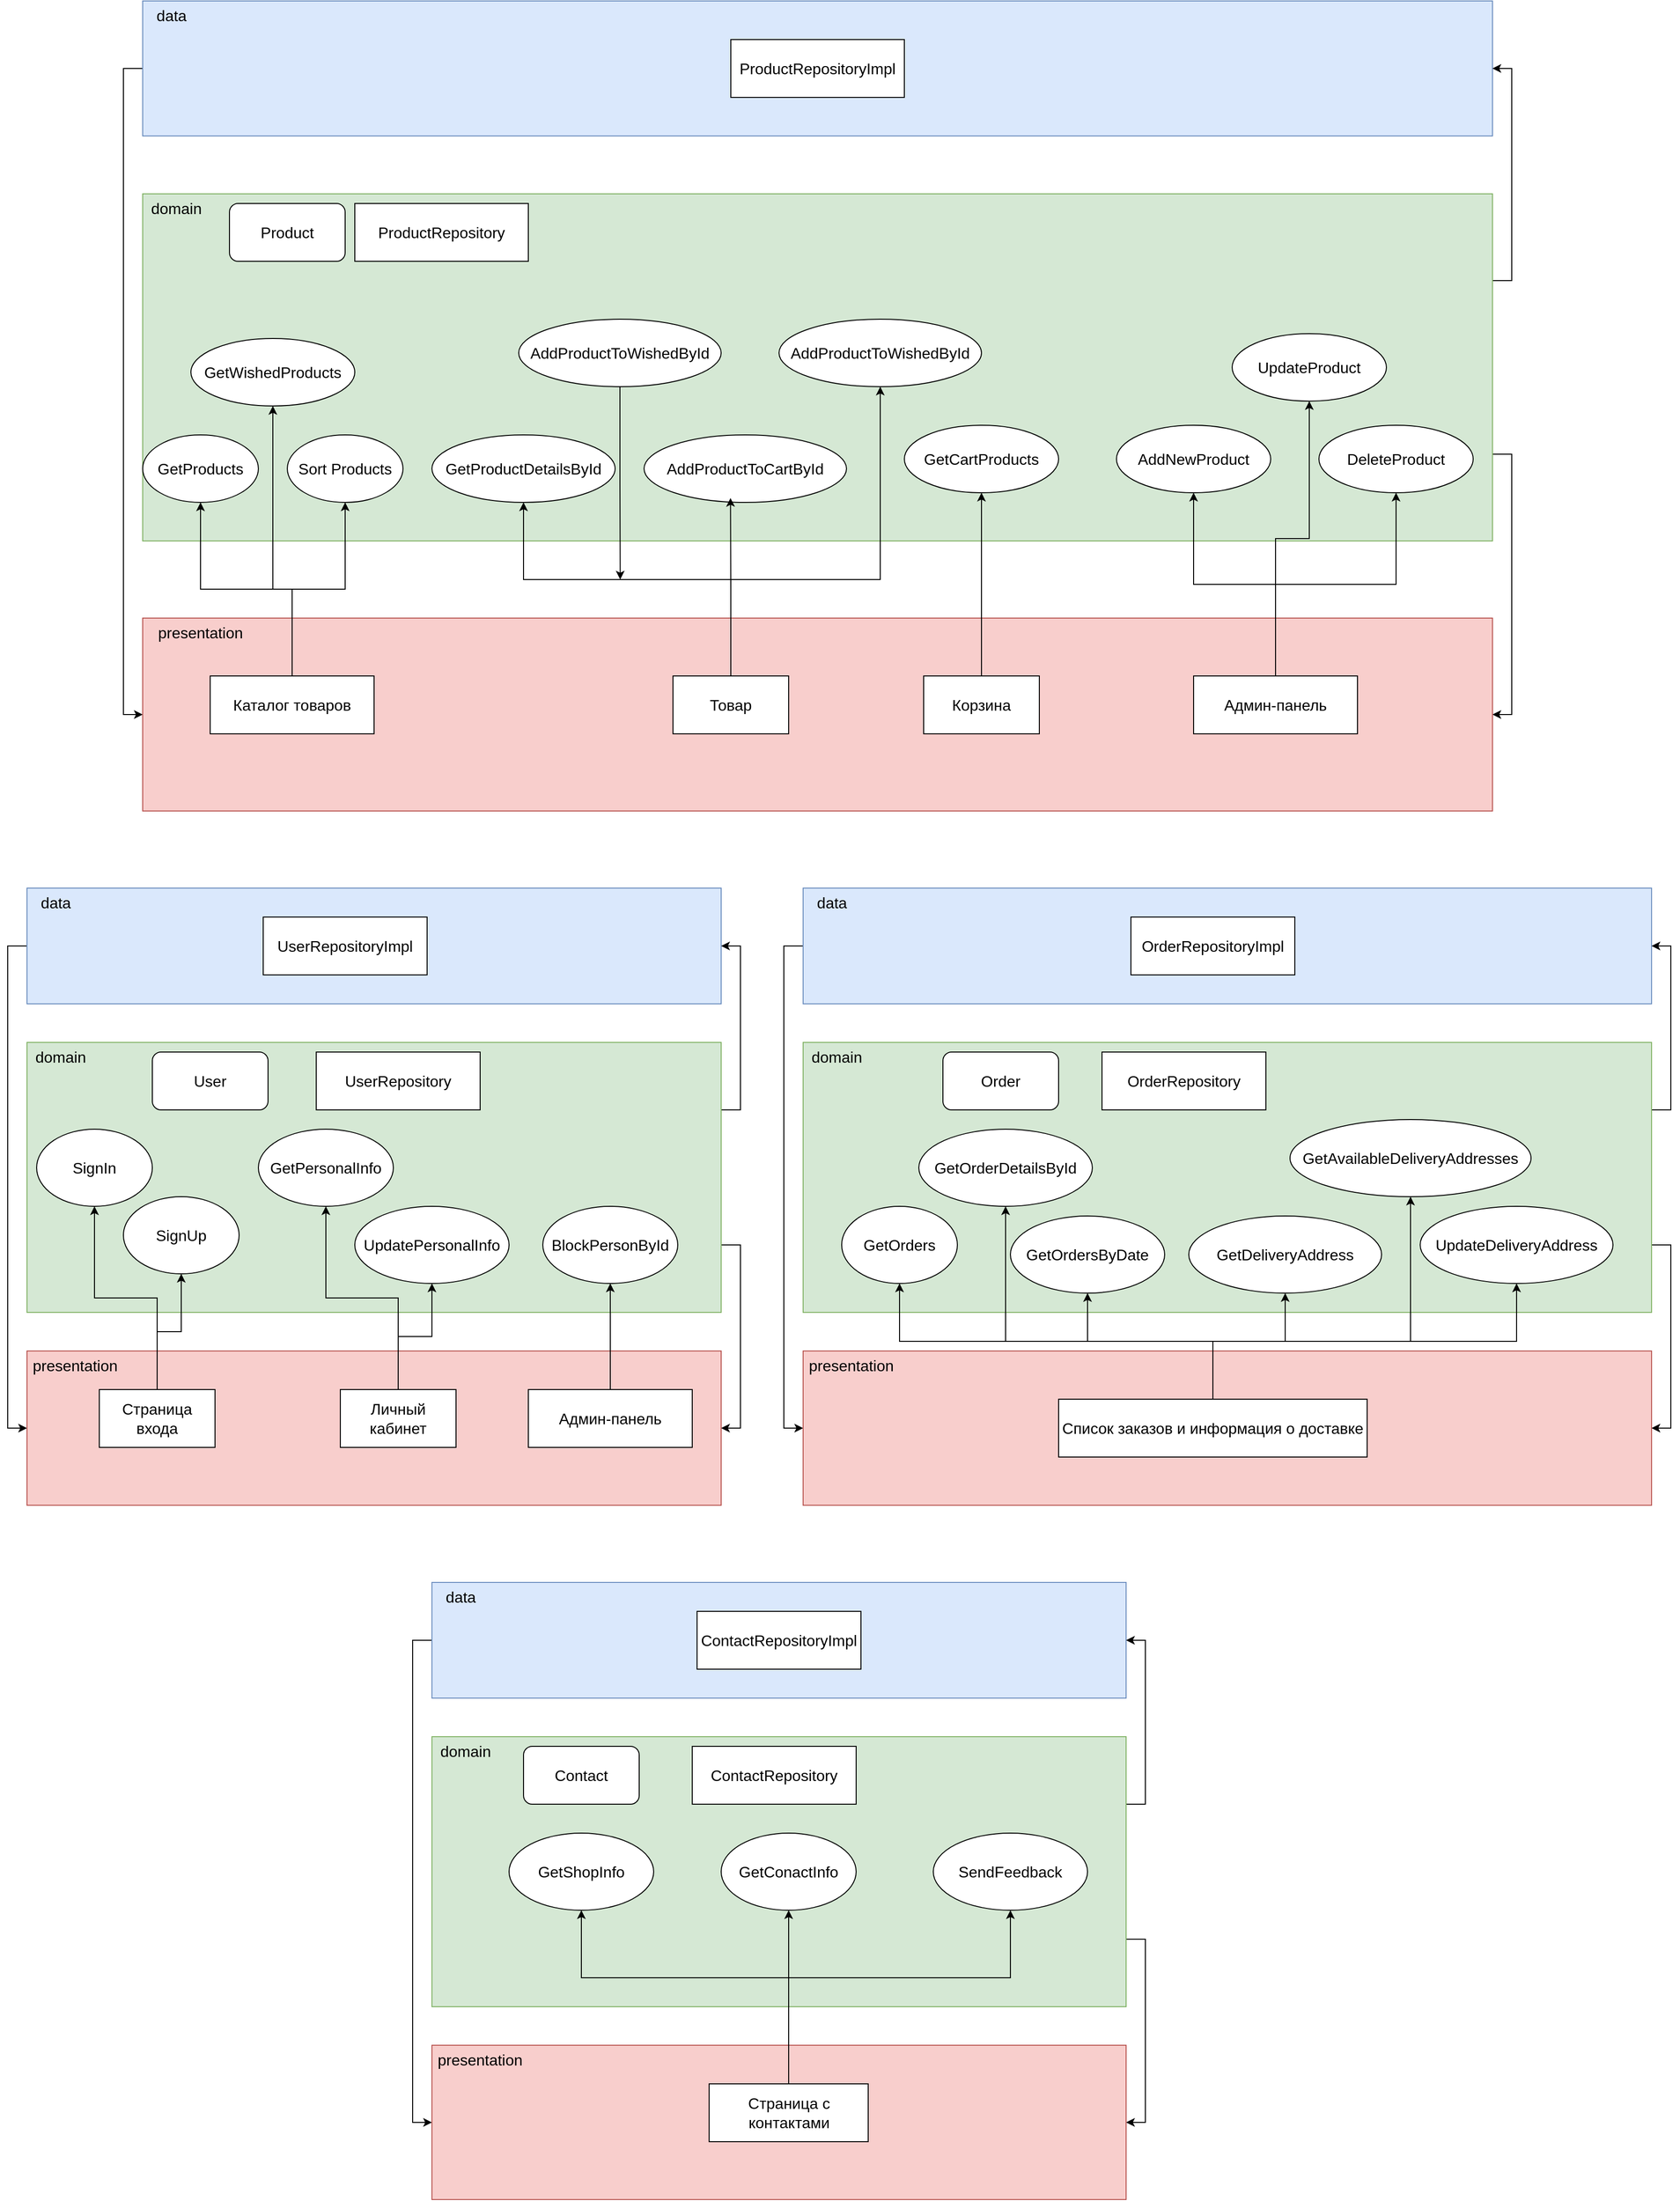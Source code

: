 <mxfile version="24.8.3">
  <diagram name="Page-1" id="CPcbvO5QNlUPyR3yxr8d">
    <mxGraphModel dx="2390" dy="1230" grid="1" gridSize="10" guides="1" tooltips="1" connect="1" arrows="1" fold="1" page="1" pageScale="1" pageWidth="1800" pageHeight="2600" math="0" shadow="0">
      <root>
        <mxCell id="0" />
        <mxCell id="1" parent="0" />
        <mxCell id="roNGzQ1jkNU1eESigayp-119" style="edgeStyle=orthogonalEdgeStyle;rounded=0;orthogonalLoop=1;jettySize=auto;html=1;exitX=0;exitY=0.5;exitDx=0;exitDy=0;entryX=0;entryY=0.5;entryDx=0;entryDy=0;" parent="1" source="roNGzQ1jkNU1eESigayp-1" target="roNGzQ1jkNU1eESigayp-9" edge="1">
          <mxGeometry relative="1" as="geometry" />
        </mxCell>
        <mxCell id="roNGzQ1jkNU1eESigayp-1" value="" style="rounded=0;whiteSpace=wrap;html=1;fillColor=#dae8fc;strokeColor=#6c8ebf;" parent="1" vertex="1">
          <mxGeometry x="240" y="40" width="1400" height="140" as="geometry" />
        </mxCell>
        <mxCell id="roNGzQ1jkNU1eESigayp-2" value="&lt;font style=&quot;font-size: 16px;&quot;&gt;ProductRepositoryImpl&lt;/font&gt;" style="rounded=0;whiteSpace=wrap;html=1;fontSize=16;" parent="1" vertex="1">
          <mxGeometry x="850" y="80" width="180" height="60" as="geometry" />
        </mxCell>
        <mxCell id="roNGzQ1jkNU1eESigayp-3" value="data" style="text;html=1;align=center;verticalAlign=middle;whiteSpace=wrap;rounded=0;fontSize=16;" parent="1" vertex="1">
          <mxGeometry x="240" y="40" width="60" height="30" as="geometry" />
        </mxCell>
        <mxCell id="roNGzQ1jkNU1eESigayp-117" style="edgeStyle=orthogonalEdgeStyle;rounded=0;orthogonalLoop=1;jettySize=auto;html=1;exitX=1;exitY=0.25;exitDx=0;exitDy=0;entryX=1;entryY=0.5;entryDx=0;entryDy=0;" parent="1" source="roNGzQ1jkNU1eESigayp-4" target="roNGzQ1jkNU1eESigayp-1" edge="1">
          <mxGeometry relative="1" as="geometry" />
        </mxCell>
        <mxCell id="roNGzQ1jkNU1eESigayp-118" style="edgeStyle=orthogonalEdgeStyle;rounded=0;orthogonalLoop=1;jettySize=auto;html=1;exitX=1;exitY=0.75;exitDx=0;exitDy=0;entryX=1;entryY=0.5;entryDx=0;entryDy=0;" parent="1" source="roNGzQ1jkNU1eESigayp-4" target="roNGzQ1jkNU1eESigayp-9" edge="1">
          <mxGeometry relative="1" as="geometry" />
        </mxCell>
        <mxCell id="roNGzQ1jkNU1eESigayp-4" value="" style="rounded=0;whiteSpace=wrap;html=1;fillColor=#d5e8d4;strokeColor=#82b366;" parent="1" vertex="1">
          <mxGeometry x="240" y="240" width="1400" height="360" as="geometry" />
        </mxCell>
        <mxCell id="roNGzQ1jkNU1eESigayp-5" value="&lt;font style=&quot;font-size: 16px;&quot;&gt;ProductRepository&lt;/font&gt;" style="rounded=0;whiteSpace=wrap;html=1;fontSize=16;" parent="1" vertex="1">
          <mxGeometry x="460" y="250" width="180" height="60" as="geometry" />
        </mxCell>
        <mxCell id="roNGzQ1jkNU1eESigayp-6" value="domain" style="text;html=1;align=center;verticalAlign=middle;whiteSpace=wrap;rounded=0;fontSize=16;" parent="1" vertex="1">
          <mxGeometry x="240" y="240" width="70" height="30" as="geometry" />
        </mxCell>
        <mxCell id="roNGzQ1jkNU1eESigayp-7" value="Product" style="rounded=1;whiteSpace=wrap;html=1;fontSize=16;" parent="1" vertex="1">
          <mxGeometry x="330" y="250" width="120" height="60" as="geometry" />
        </mxCell>
        <mxCell id="roNGzQ1jkNU1eESigayp-9" value="" style="rounded=0;whiteSpace=wrap;html=1;fillColor=#f8cecc;strokeColor=#b85450;" parent="1" vertex="1">
          <mxGeometry x="240" y="680" width="1400" height="200" as="geometry" />
        </mxCell>
        <mxCell id="roNGzQ1jkNU1eESigayp-10" value="presentation" style="text;html=1;align=center;verticalAlign=middle;whiteSpace=wrap;rounded=0;fontSize=16;" parent="1" vertex="1">
          <mxGeometry x="250" y="680" width="100" height="30" as="geometry" />
        </mxCell>
        <mxCell id="roNGzQ1jkNU1eESigayp-104" style="edgeStyle=orthogonalEdgeStyle;rounded=0;orthogonalLoop=1;jettySize=auto;html=1;exitX=0.5;exitY=0;exitDx=0;exitDy=0;entryX=0.5;entryY=1;entryDx=0;entryDy=0;" parent="1" source="roNGzQ1jkNU1eESigayp-12" target="roNGzQ1jkNU1eESigayp-15" edge="1">
          <mxGeometry relative="1" as="geometry">
            <Array as="points">
              <mxPoint x="395" y="650" />
              <mxPoint x="375" y="650" />
            </Array>
          </mxGeometry>
        </mxCell>
        <mxCell id="roNGzQ1jkNU1eESigayp-105" style="edgeStyle=orthogonalEdgeStyle;rounded=0;orthogonalLoop=1;jettySize=auto;html=1;exitX=0.5;exitY=0;exitDx=0;exitDy=0;entryX=0.5;entryY=1;entryDx=0;entryDy=0;" parent="1" source="roNGzQ1jkNU1eESigayp-12" target="roNGzQ1jkNU1eESigayp-14" edge="1">
          <mxGeometry relative="1" as="geometry" />
        </mxCell>
        <mxCell id="roNGzQ1jkNU1eESigayp-106" style="edgeStyle=orthogonalEdgeStyle;rounded=0;orthogonalLoop=1;jettySize=auto;html=1;exitX=0.5;exitY=0;exitDx=0;exitDy=0;entryX=0.5;entryY=1;entryDx=0;entryDy=0;" parent="1" source="roNGzQ1jkNU1eESigayp-12" target="roNGzQ1jkNU1eESigayp-13" edge="1">
          <mxGeometry relative="1" as="geometry" />
        </mxCell>
        <mxCell id="roNGzQ1jkNU1eESigayp-12" value="Каталог товаров" style="rounded=0;whiteSpace=wrap;html=1;fontSize=16;" parent="1" vertex="1">
          <mxGeometry x="310" y="740" width="170" height="60" as="geometry" />
        </mxCell>
        <mxCell id="roNGzQ1jkNU1eESigayp-13" value="GetProducts" style="ellipse;whiteSpace=wrap;html=1;fontSize=16;" parent="1" vertex="1">
          <mxGeometry x="240" y="490" width="120" height="70" as="geometry" />
        </mxCell>
        <mxCell id="roNGzQ1jkNU1eESigayp-14" value="Sort Products" style="ellipse;whiteSpace=wrap;html=1;fontSize=16;" parent="1" vertex="1">
          <mxGeometry x="390" y="490" width="120" height="70" as="geometry" />
        </mxCell>
        <mxCell id="roNGzQ1jkNU1eESigayp-15" value="GetWishedProducts" style="ellipse;whiteSpace=wrap;html=1;fontSize=16;" parent="1" vertex="1">
          <mxGeometry x="290" y="390" width="170" height="70" as="geometry" />
        </mxCell>
        <mxCell id="roNGzQ1jkNU1eESigayp-16" value="Товар" style="rounded=0;whiteSpace=wrap;html=1;fontSize=16;" parent="1" vertex="1">
          <mxGeometry x="790" y="740" width="120" height="60" as="geometry" />
        </mxCell>
        <mxCell id="roNGzQ1jkNU1eESigayp-17" value="GetProductDetailsById" style="ellipse;whiteSpace=wrap;html=1;fontSize=16;" parent="1" vertex="1">
          <mxGeometry x="540" y="490" width="190" height="70" as="geometry" />
        </mxCell>
        <mxCell id="roNGzQ1jkNU1eESigayp-99" style="edgeStyle=orthogonalEdgeStyle;rounded=0;orthogonalLoop=1;jettySize=auto;html=1;exitX=0.5;exitY=1;exitDx=0;exitDy=0;" parent="1" source="roNGzQ1jkNU1eESigayp-18" edge="1">
          <mxGeometry relative="1" as="geometry">
            <mxPoint x="735.286" y="640.0" as="targetPoint" />
          </mxGeometry>
        </mxCell>
        <mxCell id="roNGzQ1jkNU1eESigayp-18" value="AddProductToWishedById" style="ellipse;whiteSpace=wrap;html=1;fontSize=16;" parent="1" vertex="1">
          <mxGeometry x="630" y="370" width="210" height="70" as="geometry" />
        </mxCell>
        <mxCell id="roNGzQ1jkNU1eESigayp-20" value="AddProductToCartById" style="ellipse;whiteSpace=wrap;html=1;fontSize=16;" parent="1" vertex="1">
          <mxGeometry x="760" y="490" width="210" height="70" as="geometry" />
        </mxCell>
        <mxCell id="roNGzQ1jkNU1eESigayp-21" value="AddProductToWishedById" style="ellipse;whiteSpace=wrap;html=1;fontSize=16;" parent="1" vertex="1">
          <mxGeometry x="900" y="370" width="210" height="70" as="geometry" />
        </mxCell>
        <mxCell id="roNGzQ1jkNU1eESigayp-107" style="edgeStyle=orthogonalEdgeStyle;rounded=0;orthogonalLoop=1;jettySize=auto;html=1;exitX=0.5;exitY=0;exitDx=0;exitDy=0;entryX=0.5;entryY=1;entryDx=0;entryDy=0;" parent="1" source="roNGzQ1jkNU1eESigayp-22" target="roNGzQ1jkNU1eESigayp-23" edge="1">
          <mxGeometry relative="1" as="geometry" />
        </mxCell>
        <mxCell id="roNGzQ1jkNU1eESigayp-22" value="Корзина" style="rounded=0;whiteSpace=wrap;html=1;fontSize=16;" parent="1" vertex="1">
          <mxGeometry x="1050" y="740" width="120" height="60" as="geometry" />
        </mxCell>
        <mxCell id="roNGzQ1jkNU1eESigayp-23" value="GetCartProducts" style="ellipse;whiteSpace=wrap;html=1;fontSize=16;" parent="1" vertex="1">
          <mxGeometry x="1030" y="480" width="160" height="70" as="geometry" />
        </mxCell>
        <mxCell id="roNGzQ1jkNU1eESigayp-108" style="edgeStyle=orthogonalEdgeStyle;rounded=0;orthogonalLoop=1;jettySize=auto;html=1;exitX=0.5;exitY=0;exitDx=0;exitDy=0;entryX=0.5;entryY=1;entryDx=0;entryDy=0;" parent="1" source="roNGzQ1jkNU1eESigayp-24" target="roNGzQ1jkNU1eESigayp-25" edge="1">
          <mxGeometry relative="1" as="geometry" />
        </mxCell>
        <mxCell id="roNGzQ1jkNU1eESigayp-109" style="edgeStyle=orthogonalEdgeStyle;rounded=0;orthogonalLoop=1;jettySize=auto;html=1;exitX=0.5;exitY=0;exitDx=0;exitDy=0;entryX=0.5;entryY=1;entryDx=0;entryDy=0;" parent="1" source="roNGzQ1jkNU1eESigayp-24" target="roNGzQ1jkNU1eESigayp-26" edge="1">
          <mxGeometry relative="1" as="geometry" />
        </mxCell>
        <mxCell id="roNGzQ1jkNU1eESigayp-110" style="edgeStyle=orthogonalEdgeStyle;rounded=0;orthogonalLoop=1;jettySize=auto;html=1;exitX=0.5;exitY=0;exitDx=0;exitDy=0;entryX=0.5;entryY=1;entryDx=0;entryDy=0;" parent="1" source="roNGzQ1jkNU1eESigayp-24" target="roNGzQ1jkNU1eESigayp-27" edge="1">
          <mxGeometry relative="1" as="geometry" />
        </mxCell>
        <mxCell id="roNGzQ1jkNU1eESigayp-24" value="Админ-панель" style="rounded=0;whiteSpace=wrap;html=1;fontSize=16;" parent="1" vertex="1">
          <mxGeometry x="1330" y="740" width="170" height="60" as="geometry" />
        </mxCell>
        <mxCell id="roNGzQ1jkNU1eESigayp-25" value="AddNewProduct" style="ellipse;whiteSpace=wrap;html=1;fontSize=16;" parent="1" vertex="1">
          <mxGeometry x="1250" y="480" width="160" height="70" as="geometry" />
        </mxCell>
        <mxCell id="roNGzQ1jkNU1eESigayp-26" value="UpdateProduct" style="ellipse;whiteSpace=wrap;html=1;fontSize=16;" parent="1" vertex="1">
          <mxGeometry x="1370" y="385" width="160" height="70" as="geometry" />
        </mxCell>
        <mxCell id="roNGzQ1jkNU1eESigayp-27" value="DeleteProduct" style="ellipse;whiteSpace=wrap;html=1;fontSize=16;" parent="1" vertex="1">
          <mxGeometry x="1460" y="480" width="160" height="70" as="geometry" />
        </mxCell>
        <mxCell id="roNGzQ1jkNU1eESigayp-113" style="edgeStyle=orthogonalEdgeStyle;rounded=0;orthogonalLoop=1;jettySize=auto;html=1;exitX=0;exitY=0.5;exitDx=0;exitDy=0;entryX=0;entryY=0.5;entryDx=0;entryDy=0;" parent="1" source="roNGzQ1jkNU1eESigayp-28" target="roNGzQ1jkNU1eESigayp-30" edge="1">
          <mxGeometry relative="1" as="geometry" />
        </mxCell>
        <mxCell id="roNGzQ1jkNU1eESigayp-28" value="" style="rounded=0;whiteSpace=wrap;html=1;fillColor=#dae8fc;strokeColor=#6c8ebf;" parent="1" vertex="1">
          <mxGeometry x="120" y="960" width="720" height="120" as="geometry" />
        </mxCell>
        <mxCell id="roNGzQ1jkNU1eESigayp-111" style="edgeStyle=orthogonalEdgeStyle;rounded=0;orthogonalLoop=1;jettySize=auto;html=1;exitX=1;exitY=0.75;exitDx=0;exitDy=0;entryX=1;entryY=0.5;entryDx=0;entryDy=0;" parent="1" source="roNGzQ1jkNU1eESigayp-29" target="roNGzQ1jkNU1eESigayp-30" edge="1">
          <mxGeometry relative="1" as="geometry" />
        </mxCell>
        <mxCell id="roNGzQ1jkNU1eESigayp-112" style="edgeStyle=orthogonalEdgeStyle;rounded=0;orthogonalLoop=1;jettySize=auto;html=1;exitX=1;exitY=0.25;exitDx=0;exitDy=0;entryX=1;entryY=0.5;entryDx=0;entryDy=0;" parent="1" source="roNGzQ1jkNU1eESigayp-29" target="roNGzQ1jkNU1eESigayp-28" edge="1">
          <mxGeometry relative="1" as="geometry" />
        </mxCell>
        <mxCell id="roNGzQ1jkNU1eESigayp-29" value="" style="rounded=0;whiteSpace=wrap;html=1;fillColor=#d5e8d4;strokeColor=#82b366;" parent="1" vertex="1">
          <mxGeometry x="120" y="1120" width="720" height="280" as="geometry" />
        </mxCell>
        <mxCell id="roNGzQ1jkNU1eESigayp-30" value="" style="rounded=0;whiteSpace=wrap;html=1;fillColor=#f8cecc;strokeColor=#b85450;" parent="1" vertex="1">
          <mxGeometry x="120" y="1440" width="720" height="160" as="geometry" />
        </mxCell>
        <mxCell id="roNGzQ1jkNU1eESigayp-31" value="UserRepositoryImpl" style="rounded=0;whiteSpace=wrap;html=1;fontSize=16;" parent="1" vertex="1">
          <mxGeometry x="365" y="990" width="170" height="60" as="geometry" />
        </mxCell>
        <mxCell id="roNGzQ1jkNU1eESigayp-32" value="UserRepository" style="rounded=0;whiteSpace=wrap;html=1;fontSize=16;" parent="1" vertex="1">
          <mxGeometry x="420" y="1130" width="170" height="60" as="geometry" />
        </mxCell>
        <mxCell id="roNGzQ1jkNU1eESigayp-33" value="User" style="rounded=1;whiteSpace=wrap;html=1;fontSize=16;" parent="1" vertex="1">
          <mxGeometry x="250" y="1130" width="120" height="60" as="geometry" />
        </mxCell>
        <mxCell id="roNGzQ1jkNU1eESigayp-120" style="edgeStyle=orthogonalEdgeStyle;rounded=0;orthogonalLoop=1;jettySize=auto;html=1;exitX=0.5;exitY=0;exitDx=0;exitDy=0;entryX=0.5;entryY=1;entryDx=0;entryDy=0;" parent="1" source="roNGzQ1jkNU1eESigayp-34" target="roNGzQ1jkNU1eESigayp-35" edge="1">
          <mxGeometry relative="1" as="geometry" />
        </mxCell>
        <mxCell id="roNGzQ1jkNU1eESigayp-121" style="edgeStyle=orthogonalEdgeStyle;rounded=0;orthogonalLoop=1;jettySize=auto;html=1;exitX=0.5;exitY=0;exitDx=0;exitDy=0;entryX=0.5;entryY=1;entryDx=0;entryDy=0;" parent="1" source="roNGzQ1jkNU1eESigayp-34" target="roNGzQ1jkNU1eESigayp-36" edge="1">
          <mxGeometry relative="1" as="geometry" />
        </mxCell>
        <mxCell id="roNGzQ1jkNU1eESigayp-34" value="Страница входа" style="rounded=0;whiteSpace=wrap;html=1;fontSize=16;" parent="1" vertex="1">
          <mxGeometry x="195" y="1480" width="120" height="60" as="geometry" />
        </mxCell>
        <mxCell id="roNGzQ1jkNU1eESigayp-35" value="SignIn" style="ellipse;whiteSpace=wrap;html=1;fontSize=16;" parent="1" vertex="1">
          <mxGeometry x="130" y="1210" width="120" height="80" as="geometry" />
        </mxCell>
        <mxCell id="roNGzQ1jkNU1eESigayp-36" value="SignUp" style="ellipse;whiteSpace=wrap;html=1;fontSize=16;" parent="1" vertex="1">
          <mxGeometry x="220" y="1280" width="120" height="80" as="geometry" />
        </mxCell>
        <mxCell id="roNGzQ1jkNU1eESigayp-122" style="edgeStyle=orthogonalEdgeStyle;rounded=0;orthogonalLoop=1;jettySize=auto;html=1;exitX=0.5;exitY=0;exitDx=0;exitDy=0;entryX=0.5;entryY=1;entryDx=0;entryDy=0;" parent="1" source="roNGzQ1jkNU1eESigayp-37" target="roNGzQ1jkNU1eESigayp-39" edge="1">
          <mxGeometry relative="1" as="geometry" />
        </mxCell>
        <mxCell id="roNGzQ1jkNU1eESigayp-123" style="edgeStyle=orthogonalEdgeStyle;rounded=0;orthogonalLoop=1;jettySize=auto;html=1;exitX=0.5;exitY=0;exitDx=0;exitDy=0;entryX=0.5;entryY=1;entryDx=0;entryDy=0;" parent="1" source="roNGzQ1jkNU1eESigayp-37" target="roNGzQ1jkNU1eESigayp-40" edge="1">
          <mxGeometry relative="1" as="geometry" />
        </mxCell>
        <mxCell id="roNGzQ1jkNU1eESigayp-37" value="Личный кабинет" style="rounded=0;whiteSpace=wrap;html=1;fontSize=16;" parent="1" vertex="1">
          <mxGeometry x="445" y="1480" width="120" height="60" as="geometry" />
        </mxCell>
        <mxCell id="roNGzQ1jkNU1eESigayp-39" value="&lt;div&gt;GetPersonalInfo&lt;/div&gt;" style="ellipse;whiteSpace=wrap;html=1;fontSize=16;" parent="1" vertex="1">
          <mxGeometry x="360" y="1210" width="140" height="80" as="geometry" />
        </mxCell>
        <mxCell id="roNGzQ1jkNU1eESigayp-40" value="&lt;div&gt;UpdatePersonalInfo&lt;/div&gt;" style="ellipse;whiteSpace=wrap;html=1;fontSize=16;" parent="1" vertex="1">
          <mxGeometry x="460" y="1290" width="160" height="80" as="geometry" />
        </mxCell>
        <mxCell id="roNGzQ1jkNU1eESigayp-124" style="edgeStyle=orthogonalEdgeStyle;rounded=0;orthogonalLoop=1;jettySize=auto;html=1;exitX=0.5;exitY=0;exitDx=0;exitDy=0;entryX=0.5;entryY=1;entryDx=0;entryDy=0;" parent="1" source="roNGzQ1jkNU1eESigayp-42" target="roNGzQ1jkNU1eESigayp-43" edge="1">
          <mxGeometry relative="1" as="geometry" />
        </mxCell>
        <mxCell id="roNGzQ1jkNU1eESigayp-42" value="Админ-панель" style="rounded=0;whiteSpace=wrap;html=1;fontSize=16;" parent="1" vertex="1">
          <mxGeometry x="640" y="1480" width="170" height="60" as="geometry" />
        </mxCell>
        <mxCell id="roNGzQ1jkNU1eESigayp-43" value="BlockPersonById" style="ellipse;whiteSpace=wrap;html=1;fontSize=16;" parent="1" vertex="1">
          <mxGeometry x="655" y="1290" width="140" height="80" as="geometry" />
        </mxCell>
        <mxCell id="roNGzQ1jkNU1eESigayp-116" style="edgeStyle=orthogonalEdgeStyle;rounded=0;orthogonalLoop=1;jettySize=auto;html=1;exitX=0;exitY=0.5;exitDx=0;exitDy=0;entryX=0;entryY=0.5;entryDx=0;entryDy=0;" parent="1" source="roNGzQ1jkNU1eESigayp-45" target="roNGzQ1jkNU1eESigayp-47" edge="1">
          <mxGeometry relative="1" as="geometry" />
        </mxCell>
        <mxCell id="roNGzQ1jkNU1eESigayp-45" value="" style="rounded=0;whiteSpace=wrap;html=1;fillColor=#dae8fc;strokeColor=#6c8ebf;" parent="1" vertex="1">
          <mxGeometry x="540" y="1680" width="720" height="120" as="geometry" />
        </mxCell>
        <mxCell id="roNGzQ1jkNU1eESigayp-114" style="edgeStyle=orthogonalEdgeStyle;rounded=0;orthogonalLoop=1;jettySize=auto;html=1;exitX=1;exitY=0.25;exitDx=0;exitDy=0;entryX=1;entryY=0.5;entryDx=0;entryDy=0;" parent="1" source="roNGzQ1jkNU1eESigayp-46" target="roNGzQ1jkNU1eESigayp-45" edge="1">
          <mxGeometry relative="1" as="geometry" />
        </mxCell>
        <mxCell id="roNGzQ1jkNU1eESigayp-115" style="edgeStyle=orthogonalEdgeStyle;rounded=0;orthogonalLoop=1;jettySize=auto;html=1;exitX=1;exitY=0.75;exitDx=0;exitDy=0;entryX=1;entryY=0.5;entryDx=0;entryDy=0;" parent="1" source="roNGzQ1jkNU1eESigayp-46" target="roNGzQ1jkNU1eESigayp-47" edge="1">
          <mxGeometry relative="1" as="geometry" />
        </mxCell>
        <mxCell id="roNGzQ1jkNU1eESigayp-46" value="" style="rounded=0;whiteSpace=wrap;html=1;fillColor=#d5e8d4;strokeColor=#82b366;" parent="1" vertex="1">
          <mxGeometry x="540" y="1840" width="720" height="280" as="geometry" />
        </mxCell>
        <mxCell id="roNGzQ1jkNU1eESigayp-47" value="" style="rounded=0;whiteSpace=wrap;html=1;fillColor=#f8cecc;strokeColor=#b85450;" parent="1" vertex="1">
          <mxGeometry x="540" y="2160" width="720" height="160" as="geometry" />
        </mxCell>
        <mxCell id="roNGzQ1jkNU1eESigayp-48" value="ContactRepositoryImpl" style="rounded=0;whiteSpace=wrap;html=1;fontSize=16;" parent="1" vertex="1">
          <mxGeometry x="815" y="1710" width="170" height="60" as="geometry" />
        </mxCell>
        <mxCell id="roNGzQ1jkNU1eESigayp-49" value="ContactRepository" style="rounded=0;whiteSpace=wrap;html=1;fontSize=16;" parent="1" vertex="1">
          <mxGeometry x="810" y="1850" width="170" height="60" as="geometry" />
        </mxCell>
        <mxCell id="roNGzQ1jkNU1eESigayp-50" value="Contact" style="rounded=1;whiteSpace=wrap;html=1;fontSize=16;" parent="1" vertex="1">
          <mxGeometry x="635" y="1850" width="120" height="60" as="geometry" />
        </mxCell>
        <mxCell id="roNGzQ1jkNU1eESigayp-125" style="edgeStyle=orthogonalEdgeStyle;rounded=0;orthogonalLoop=1;jettySize=auto;html=1;exitX=0.5;exitY=0;exitDx=0;exitDy=0;entryX=0.5;entryY=1;entryDx=0;entryDy=0;" parent="1" source="roNGzQ1jkNU1eESigayp-51" target="roNGzQ1jkNU1eESigayp-52" edge="1">
          <mxGeometry relative="1" as="geometry">
            <Array as="points">
              <mxPoint x="910" y="2090" />
              <mxPoint x="695" y="2090" />
            </Array>
          </mxGeometry>
        </mxCell>
        <mxCell id="roNGzQ1jkNU1eESigayp-127" style="edgeStyle=orthogonalEdgeStyle;rounded=0;orthogonalLoop=1;jettySize=auto;html=1;exitX=0.5;exitY=0;exitDx=0;exitDy=0;entryX=0.5;entryY=1;entryDx=0;entryDy=0;" parent="1" source="roNGzQ1jkNU1eESigayp-51" target="roNGzQ1jkNU1eESigayp-55" edge="1">
          <mxGeometry relative="1" as="geometry" />
        </mxCell>
        <mxCell id="roNGzQ1jkNU1eESigayp-128" style="edgeStyle=orthogonalEdgeStyle;rounded=0;orthogonalLoop=1;jettySize=auto;html=1;exitX=0.5;exitY=0;exitDx=0;exitDy=0;entryX=0.5;entryY=1;entryDx=0;entryDy=0;" parent="1" source="roNGzQ1jkNU1eESigayp-51" target="roNGzQ1jkNU1eESigayp-56" edge="1">
          <mxGeometry relative="1" as="geometry">
            <Array as="points">
              <mxPoint x="910" y="2090" />
              <mxPoint x="1140" y="2090" />
            </Array>
          </mxGeometry>
        </mxCell>
        <mxCell id="roNGzQ1jkNU1eESigayp-51" value="Страница с контактами" style="rounded=0;whiteSpace=wrap;html=1;fontSize=16;" parent="1" vertex="1">
          <mxGeometry x="827.5" y="2200" width="165" height="60" as="geometry" />
        </mxCell>
        <mxCell id="roNGzQ1jkNU1eESigayp-52" value="GetShopInfo" style="ellipse;whiteSpace=wrap;html=1;fontSize=16;" parent="1" vertex="1">
          <mxGeometry x="620" y="1940" width="150" height="80" as="geometry" />
        </mxCell>
        <mxCell id="roNGzQ1jkNU1eESigayp-55" value="&lt;div&gt;GetConactInfo&lt;/div&gt;" style="ellipse;whiteSpace=wrap;html=1;fontSize=16;" parent="1" vertex="1">
          <mxGeometry x="840" y="1940" width="140" height="80" as="geometry" />
        </mxCell>
        <mxCell id="roNGzQ1jkNU1eESigayp-56" value="SendFeedback" style="ellipse;whiteSpace=wrap;html=1;fontSize=16;" parent="1" vertex="1">
          <mxGeometry x="1060" y="1940" width="160" height="80" as="geometry" />
        </mxCell>
        <mxCell id="roNGzQ1jkNU1eESigayp-135" style="edgeStyle=orthogonalEdgeStyle;rounded=0;orthogonalLoop=1;jettySize=auto;html=1;exitX=0;exitY=0.5;exitDx=0;exitDy=0;entryX=0;entryY=0.5;entryDx=0;entryDy=0;" parent="1" source="roNGzQ1jkNU1eESigayp-60" target="roNGzQ1jkNU1eESigayp-62" edge="1">
          <mxGeometry relative="1" as="geometry" />
        </mxCell>
        <mxCell id="roNGzQ1jkNU1eESigayp-60" value="" style="rounded=0;whiteSpace=wrap;html=1;fillColor=#dae8fc;strokeColor=#6c8ebf;" parent="1" vertex="1">
          <mxGeometry x="925" y="960" width="880" height="120" as="geometry" />
        </mxCell>
        <mxCell id="roNGzQ1jkNU1eESigayp-136" style="edgeStyle=orthogonalEdgeStyle;rounded=0;orthogonalLoop=1;jettySize=auto;html=1;exitX=1;exitY=0.75;exitDx=0;exitDy=0;entryX=1;entryY=0.5;entryDx=0;entryDy=0;" parent="1" source="roNGzQ1jkNU1eESigayp-61" target="roNGzQ1jkNU1eESigayp-62" edge="1">
          <mxGeometry relative="1" as="geometry" />
        </mxCell>
        <mxCell id="roNGzQ1jkNU1eESigayp-137" style="edgeStyle=orthogonalEdgeStyle;rounded=0;orthogonalLoop=1;jettySize=auto;html=1;exitX=1;exitY=0.25;exitDx=0;exitDy=0;entryX=1;entryY=0.5;entryDx=0;entryDy=0;" parent="1" source="roNGzQ1jkNU1eESigayp-61" target="roNGzQ1jkNU1eESigayp-60" edge="1">
          <mxGeometry relative="1" as="geometry" />
        </mxCell>
        <mxCell id="roNGzQ1jkNU1eESigayp-61" value="" style="rounded=0;whiteSpace=wrap;html=1;fillColor=#d5e8d4;strokeColor=#82b366;" parent="1" vertex="1">
          <mxGeometry x="925" y="1120" width="880" height="280" as="geometry" />
        </mxCell>
        <mxCell id="roNGzQ1jkNU1eESigayp-62" value="" style="rounded=0;whiteSpace=wrap;html=1;fillColor=#f8cecc;strokeColor=#b85450;" parent="1" vertex="1">
          <mxGeometry x="925" y="1440" width="880" height="160" as="geometry" />
        </mxCell>
        <mxCell id="roNGzQ1jkNU1eESigayp-63" value="OrderRepositoryImpl" style="rounded=0;whiteSpace=wrap;html=1;fontSize=16;" parent="1" vertex="1">
          <mxGeometry x="1265" y="990" width="170" height="60" as="geometry" />
        </mxCell>
        <mxCell id="roNGzQ1jkNU1eESigayp-64" value="OrderRepository" style="rounded=0;whiteSpace=wrap;html=1;fontSize=16;" parent="1" vertex="1">
          <mxGeometry x="1235" y="1130" width="170" height="60" as="geometry" />
        </mxCell>
        <mxCell id="roNGzQ1jkNU1eESigayp-65" value="Order" style="rounded=1;whiteSpace=wrap;html=1;fontSize=16;" parent="1" vertex="1">
          <mxGeometry x="1070" y="1130" width="120" height="60" as="geometry" />
        </mxCell>
        <mxCell id="roNGzQ1jkNU1eESigayp-129" style="edgeStyle=orthogonalEdgeStyle;rounded=0;orthogonalLoop=1;jettySize=auto;html=1;exitX=0.5;exitY=0;exitDx=0;exitDy=0;entryX=0.5;entryY=1;entryDx=0;entryDy=0;" parent="1" source="roNGzQ1jkNU1eESigayp-66" target="roNGzQ1jkNU1eESigayp-75" edge="1">
          <mxGeometry relative="1" as="geometry" />
        </mxCell>
        <mxCell id="roNGzQ1jkNU1eESigayp-130" style="edgeStyle=orthogonalEdgeStyle;rounded=0;orthogonalLoop=1;jettySize=auto;html=1;exitX=0.5;exitY=0;exitDx=0;exitDy=0;entryX=0.5;entryY=1;entryDx=0;entryDy=0;" parent="1" source="roNGzQ1jkNU1eESigayp-66" target="roNGzQ1jkNU1eESigayp-77" edge="1">
          <mxGeometry relative="1" as="geometry">
            <Array as="points">
              <mxPoint x="1350" y="1430" />
              <mxPoint x="1135" y="1430" />
            </Array>
          </mxGeometry>
        </mxCell>
        <mxCell id="roNGzQ1jkNU1eESigayp-131" style="edgeStyle=orthogonalEdgeStyle;rounded=0;orthogonalLoop=1;jettySize=auto;html=1;exitX=0.5;exitY=0;exitDx=0;exitDy=0;entryX=0.5;entryY=1;entryDx=0;entryDy=0;" parent="1" source="roNGzQ1jkNU1eESigayp-66" target="roNGzQ1jkNU1eESigayp-76" edge="1">
          <mxGeometry relative="1" as="geometry">
            <Array as="points">
              <mxPoint x="1350" y="1430" />
              <mxPoint x="1220" y="1430" />
            </Array>
          </mxGeometry>
        </mxCell>
        <mxCell id="roNGzQ1jkNU1eESigayp-132" style="edgeStyle=orthogonalEdgeStyle;rounded=0;orthogonalLoop=1;jettySize=auto;html=1;exitX=0.5;exitY=0;exitDx=0;exitDy=0;entryX=0.5;entryY=1;entryDx=0;entryDy=0;" parent="1" source="roNGzQ1jkNU1eESigayp-66" target="roNGzQ1jkNU1eESigayp-78" edge="1">
          <mxGeometry relative="1" as="geometry">
            <Array as="points">
              <mxPoint x="1350" y="1430" />
              <mxPoint x="1425" y="1430" />
            </Array>
          </mxGeometry>
        </mxCell>
        <mxCell id="roNGzQ1jkNU1eESigayp-133" style="edgeStyle=orthogonalEdgeStyle;rounded=0;orthogonalLoop=1;jettySize=auto;html=1;exitX=0.5;exitY=0;exitDx=0;exitDy=0;entryX=0.5;entryY=1;entryDx=0;entryDy=0;" parent="1" source="roNGzQ1jkNU1eESigayp-66" target="roNGzQ1jkNU1eESigayp-79" edge="1">
          <mxGeometry relative="1" as="geometry">
            <Array as="points">
              <mxPoint x="1350" y="1430" />
              <mxPoint x="1555" y="1430" />
            </Array>
          </mxGeometry>
        </mxCell>
        <mxCell id="roNGzQ1jkNU1eESigayp-134" style="edgeStyle=orthogonalEdgeStyle;rounded=0;orthogonalLoop=1;jettySize=auto;html=1;exitX=0.5;exitY=0;exitDx=0;exitDy=0;entryX=0.5;entryY=1;entryDx=0;entryDy=0;" parent="1" source="roNGzQ1jkNU1eESigayp-66" target="roNGzQ1jkNU1eESigayp-80" edge="1">
          <mxGeometry relative="1" as="geometry" />
        </mxCell>
        <mxCell id="roNGzQ1jkNU1eESigayp-66" value="Список заказов и информация о доставке" style="rounded=0;whiteSpace=wrap;html=1;fontSize=16;" parent="1" vertex="1">
          <mxGeometry x="1190" y="1490" width="320" height="60" as="geometry" />
        </mxCell>
        <mxCell id="roNGzQ1jkNU1eESigayp-75" value="GetOrders" style="ellipse;whiteSpace=wrap;html=1;fontSize=16;" parent="1" vertex="1">
          <mxGeometry x="965" y="1290" width="120" height="80" as="geometry" />
        </mxCell>
        <mxCell id="roNGzQ1jkNU1eESigayp-76" value="GetOrdersByDate" style="ellipse;whiteSpace=wrap;html=1;fontSize=16;" parent="1" vertex="1">
          <mxGeometry x="1140" y="1300" width="160" height="80" as="geometry" />
        </mxCell>
        <mxCell id="roNGzQ1jkNU1eESigayp-77" value="GetOrderDetailsById" style="ellipse;whiteSpace=wrap;html=1;fontSize=16;" parent="1" vertex="1">
          <mxGeometry x="1045" y="1210" width="180" height="80" as="geometry" />
        </mxCell>
        <mxCell id="roNGzQ1jkNU1eESigayp-78" value="GetDeliveryAddress" style="ellipse;whiteSpace=wrap;html=1;fontSize=16;" parent="1" vertex="1">
          <mxGeometry x="1325" y="1300" width="200" height="80" as="geometry" />
        </mxCell>
        <mxCell id="roNGzQ1jkNU1eESigayp-79" value="GetAvailableDeliveryAddresses" style="ellipse;whiteSpace=wrap;html=1;fontSize=16;" parent="1" vertex="1">
          <mxGeometry x="1430" y="1200" width="250" height="80" as="geometry" />
        </mxCell>
        <mxCell id="roNGzQ1jkNU1eESigayp-80" value="UpdateDeliveryAddress" style="ellipse;whiteSpace=wrap;html=1;fontSize=16;" parent="1" vertex="1">
          <mxGeometry x="1565" y="1290" width="200" height="80" as="geometry" />
        </mxCell>
        <mxCell id="roNGzQ1jkNU1eESigayp-82" value="data" style="text;html=1;align=center;verticalAlign=middle;whiteSpace=wrap;rounded=0;fontSize=16;" parent="1" vertex="1">
          <mxGeometry x="120" y="960" width="60" height="30" as="geometry" />
        </mxCell>
        <mxCell id="roNGzQ1jkNU1eESigayp-83" value="domain" style="text;html=1;align=center;verticalAlign=middle;whiteSpace=wrap;rounded=0;fontSize=16;" parent="1" vertex="1">
          <mxGeometry x="120" y="1120" width="70" height="30" as="geometry" />
        </mxCell>
        <mxCell id="roNGzQ1jkNU1eESigayp-84" value="presentation" style="text;html=1;align=center;verticalAlign=middle;whiteSpace=wrap;rounded=0;fontSize=16;" parent="1" vertex="1">
          <mxGeometry x="120" y="1440" width="100" height="30" as="geometry" />
        </mxCell>
        <mxCell id="roNGzQ1jkNU1eESigayp-85" value="data" style="text;html=1;align=center;verticalAlign=middle;whiteSpace=wrap;rounded=0;fontSize=16;" parent="1" vertex="1">
          <mxGeometry x="540" y="1680" width="60" height="30" as="geometry" />
        </mxCell>
        <mxCell id="roNGzQ1jkNU1eESigayp-86" value="domain" style="text;html=1;align=center;verticalAlign=middle;whiteSpace=wrap;rounded=0;fontSize=16;" parent="1" vertex="1">
          <mxGeometry x="540" y="1840" width="70" height="30" as="geometry" />
        </mxCell>
        <mxCell id="roNGzQ1jkNU1eESigayp-87" value="presentation" style="text;html=1;align=center;verticalAlign=middle;whiteSpace=wrap;rounded=0;fontSize=16;" parent="1" vertex="1">
          <mxGeometry x="540" y="2160" width="100" height="30" as="geometry" />
        </mxCell>
        <mxCell id="roNGzQ1jkNU1eESigayp-88" value="data" style="text;html=1;align=center;verticalAlign=middle;whiteSpace=wrap;rounded=0;fontSize=16;" parent="1" vertex="1">
          <mxGeometry x="925" y="960" width="60" height="30" as="geometry" />
        </mxCell>
        <mxCell id="roNGzQ1jkNU1eESigayp-89" value="domain" style="text;html=1;align=center;verticalAlign=middle;whiteSpace=wrap;rounded=0;fontSize=16;" parent="1" vertex="1">
          <mxGeometry x="925" y="1120" width="70" height="30" as="geometry" />
        </mxCell>
        <mxCell id="roNGzQ1jkNU1eESigayp-90" value="presentation" style="text;html=1;align=center;verticalAlign=middle;whiteSpace=wrap;rounded=0;fontSize=16;" parent="1" vertex="1">
          <mxGeometry x="925" y="1440" width="100" height="30" as="geometry" />
        </mxCell>
        <mxCell id="roNGzQ1jkNU1eESigayp-95" value="" style="endArrow=classic;html=1;rounded=0;exitX=0.5;exitY=0;exitDx=0;exitDy=0;entryX=0.5;entryY=1;entryDx=0;entryDy=0;" parent="1" source="roNGzQ1jkNU1eESigayp-16" target="roNGzQ1jkNU1eESigayp-17" edge="1">
          <mxGeometry width="50" height="50" relative="1" as="geometry">
            <mxPoint x="860" y="490" as="sourcePoint" />
            <mxPoint x="910" y="440" as="targetPoint" />
            <Array as="points">
              <mxPoint x="850" y="640" />
              <mxPoint x="635" y="640" />
            </Array>
          </mxGeometry>
        </mxCell>
        <mxCell id="roNGzQ1jkNU1eESigayp-102" style="edgeStyle=orthogonalEdgeStyle;rounded=0;orthogonalLoop=1;jettySize=auto;html=1;exitX=0.5;exitY=0;exitDx=0;exitDy=0;entryX=0.427;entryY=0.935;entryDx=0;entryDy=0;entryPerimeter=0;" parent="1" source="roNGzQ1jkNU1eESigayp-16" target="roNGzQ1jkNU1eESigayp-20" edge="1">
          <mxGeometry relative="1" as="geometry" />
        </mxCell>
        <mxCell id="roNGzQ1jkNU1eESigayp-103" style="edgeStyle=orthogonalEdgeStyle;rounded=0;orthogonalLoop=1;jettySize=auto;html=1;exitX=0.5;exitY=0;exitDx=0;exitDy=0;entryX=0.5;entryY=1;entryDx=0;entryDy=0;" parent="1" source="roNGzQ1jkNU1eESigayp-16" target="roNGzQ1jkNU1eESigayp-21" edge="1">
          <mxGeometry relative="1" as="geometry">
            <Array as="points">
              <mxPoint x="850" y="640" />
              <mxPoint x="1005" y="640" />
            </Array>
          </mxGeometry>
        </mxCell>
      </root>
    </mxGraphModel>
  </diagram>
</mxfile>

